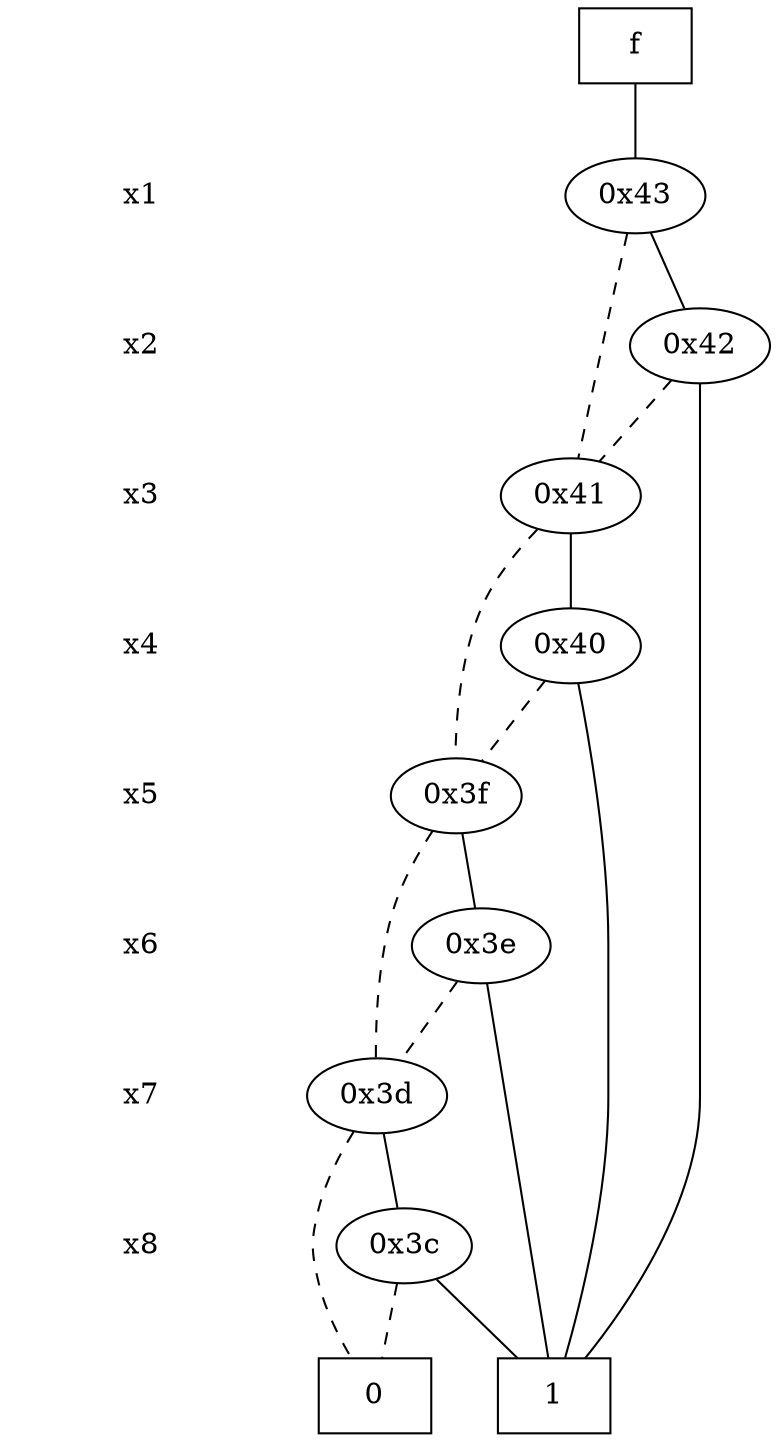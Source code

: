 digraph "DD" {
size = "7.5,10"
center = true;
edge [dir = none];
{ node [shape = plaintext];
  edge [style = invis];
  "CONST NODES" [style = invis];
" x1 " -> " x2 " -> " x3 " -> " x4 " -> " x5 " -> " x6 " -> " x7 " -> " x8 " -> "CONST NODES"; 
}
{ rank = same; node [shape = box]; edge [style = invis];
"f"; }
{ rank = same; " x1 ";
"0x43";
}
{ rank = same; " x2 ";
"0x42";
}
{ rank = same; " x3 ";
"0x41";
}
{ rank = same; " x4 ";
"0x40";
}
{ rank = same; " x5 ";
"0x3f";
}
{ rank = same; " x6 ";
"0x3e";
}
{ rank = same; " x7 ";
"0x3d";
}
{ rank = same; " x8 ";
"0x3c";
}
{ rank = same; "CONST NODES";
{ node [shape = box]; "0x25";
"0x24";
}
}
"f" -> "0x43" [style = solid];
"0x43" -> "0x42";
"0x43" -> "0x41" [style = dashed];
"0x42" -> "0x24";
"0x42" -> "0x41" [style = dashed];
"0x41" -> "0x40";
"0x41" -> "0x3f" [style = dashed];
"0x40" -> "0x24";
"0x40" -> "0x3f" [style = dashed];
"0x3f" -> "0x3e";
"0x3f" -> "0x3d" [style = dashed];
"0x3e" -> "0x24";
"0x3e" -> "0x3d" [style = dashed];
"0x3d" -> "0x3c";
"0x3d" -> "0x25" [style = dashed];
"0x3c" -> "0x24";
"0x3c" -> "0x25" [style = dashed];
"0x25" [label = "0"];
"0x24" [label = "1"];
}
